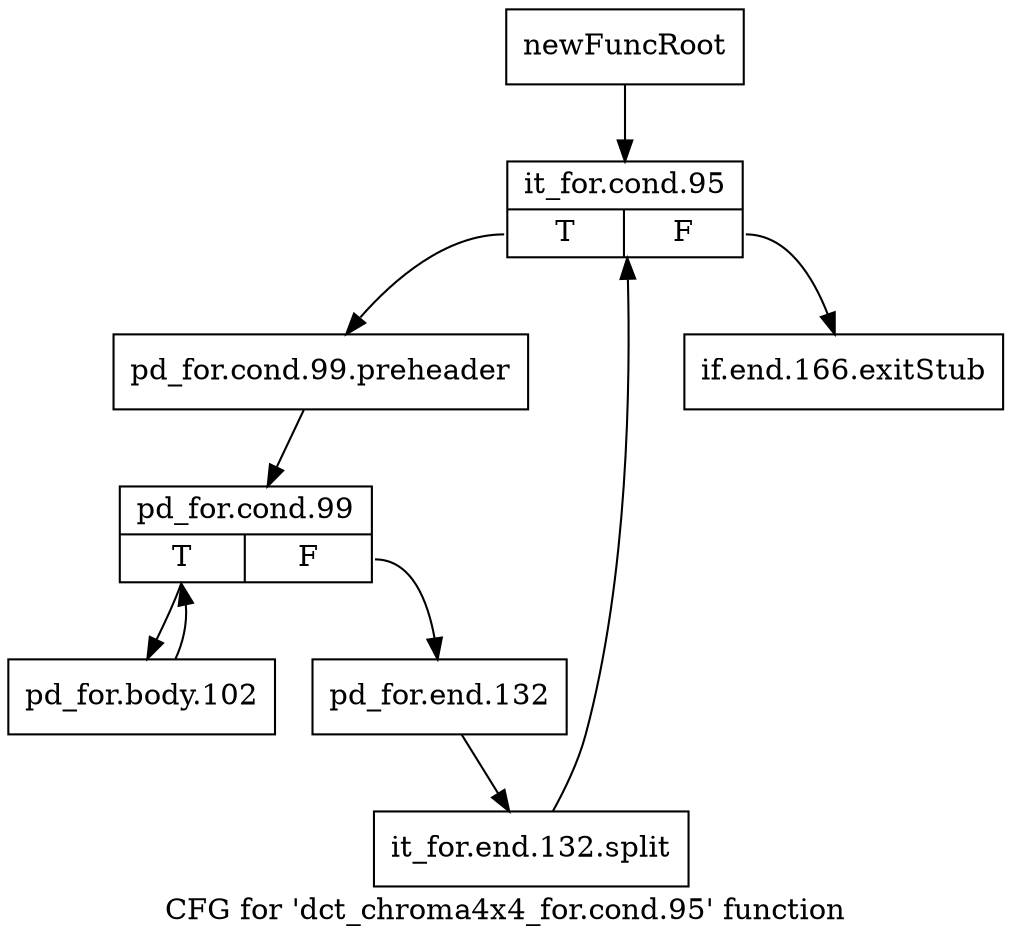 digraph "CFG for 'dct_chroma4x4_for.cond.95' function" {
	label="CFG for 'dct_chroma4x4_for.cond.95' function";

	Node0x22b01f0 [shape=record,label="{newFuncRoot}"];
	Node0x22b01f0 -> Node0x22b9230;
	Node0x22b91e0 [shape=record,label="{if.end.166.exitStub}"];
	Node0x22b9230 [shape=record,label="{it_for.cond.95|{<s0>T|<s1>F}}"];
	Node0x22b9230:s0 -> Node0x22b9280;
	Node0x22b9230:s1 -> Node0x22b91e0;
	Node0x22b9280 [shape=record,label="{pd_for.cond.99.preheader}"];
	Node0x22b9280 -> Node0x22b92d0;
	Node0x22b92d0 [shape=record,label="{pd_for.cond.99|{<s0>T|<s1>F}}"];
	Node0x22b92d0:s0 -> Node0x22b9370;
	Node0x22b92d0:s1 -> Node0x22b9320;
	Node0x22b9320 [shape=record,label="{pd_for.end.132}"];
	Node0x22b9320 -> Node0x3709b20;
	Node0x3709b20 [shape=record,label="{it_for.end.132.split}"];
	Node0x3709b20 -> Node0x22b9230;
	Node0x22b9370 [shape=record,label="{pd_for.body.102}"];
	Node0x22b9370 -> Node0x22b92d0;
}
